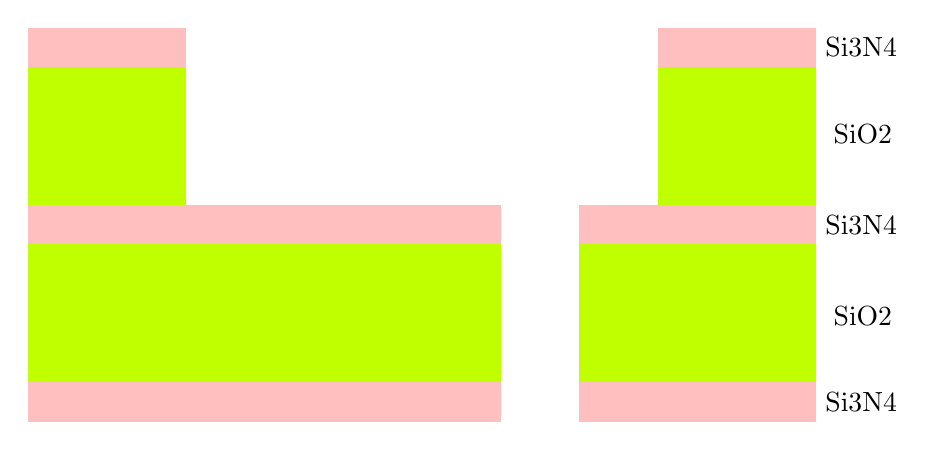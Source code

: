 ﻿\begin{tikzpicture}

\draw[color=pink, fill] (-3, 2) rectangle (-5, 2.5);
\draw[color=pink, fill] (3, 2) rectangle (5, 2.5) node [below right, color=black] {Si3N4};
\draw[color=lime, fill] (3, .25) rectangle (5, 2);
\draw[color=lime, fill] (-3, .25) rectangle (-5, 2);
\node at (5.6, 1.15) {SiO2};


\draw[color=pink, fill] (-5, -.25) rectangle (1, .25);
\draw[color=pink, fill] (2, -.25) rectangle (5, .25) node [below right, color=black] {Si3N4};
\draw[color=lime, fill] (-5, -.25) rectangle (1, -2);
\draw[color=lime, fill] (2, -.25) rectangle (5, -2);
\node at (5.6, -1.15) {SiO2};

\draw[color=pink, fill] (-5, -2.5) rectangle (1, -2);
\draw[color=pink, fill] (2, -2.5) rectangle (5, -2) node [below right, color=black] {Si3N4};

\end{tikzpicture}